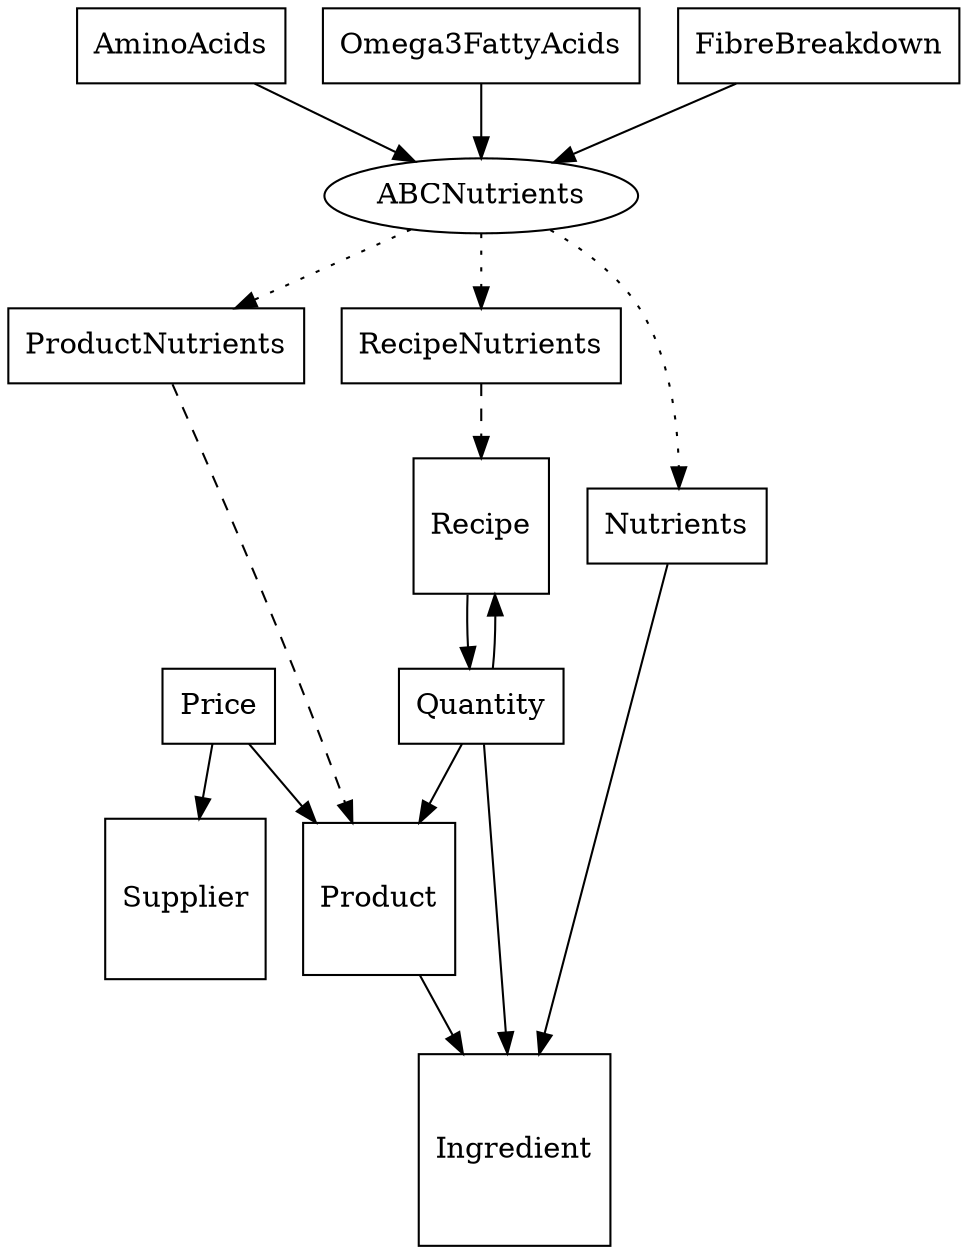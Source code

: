 digraph pantsMk1Models {

   subgraph Ingredients {
      Ingredient [shape=square];
      Nutrients [shape=box];
      AminoAcids [shape=box];
      AminoAcids -> ABCNutrients;
      Omega3FattyAcids [shape=box];
      Omega3FattyAcids -> ABCNutrients;
      FibreBreakdown [shape=box];
      FibreBreakdown -> ABCNutrients;
      Nutrients -> Ingredient;
      ABCNutrients -> Nutrients [style=dotted];
      ABCNutrients -> ProductNutrients [style=dotted];
      ABCNutrients -> RecipeNutrients [style=dotted];
   }

   subgraph Products {
      Product [shape=square];
      ProductNutrients [shape=box];
      Product -> Ingredient;
      ProductNutrients -> Product [style=dashed];
      Price [shape=box];
      Price -> Supplier;
      Price -> Product;
      Supplier [shape=square];
   }

   subgraph Recipes {
      Recipe [shape=square];
      RecipeNutrients [shape=box];
      RecipeNutrients -> Recipe [style=dashed];
      Quantity [shape=box];
      Quantity -> Recipe;
      Recipe -> Quantity;
      Quantity -> Ingredient;
      Quantity -> Product;
   }
}
